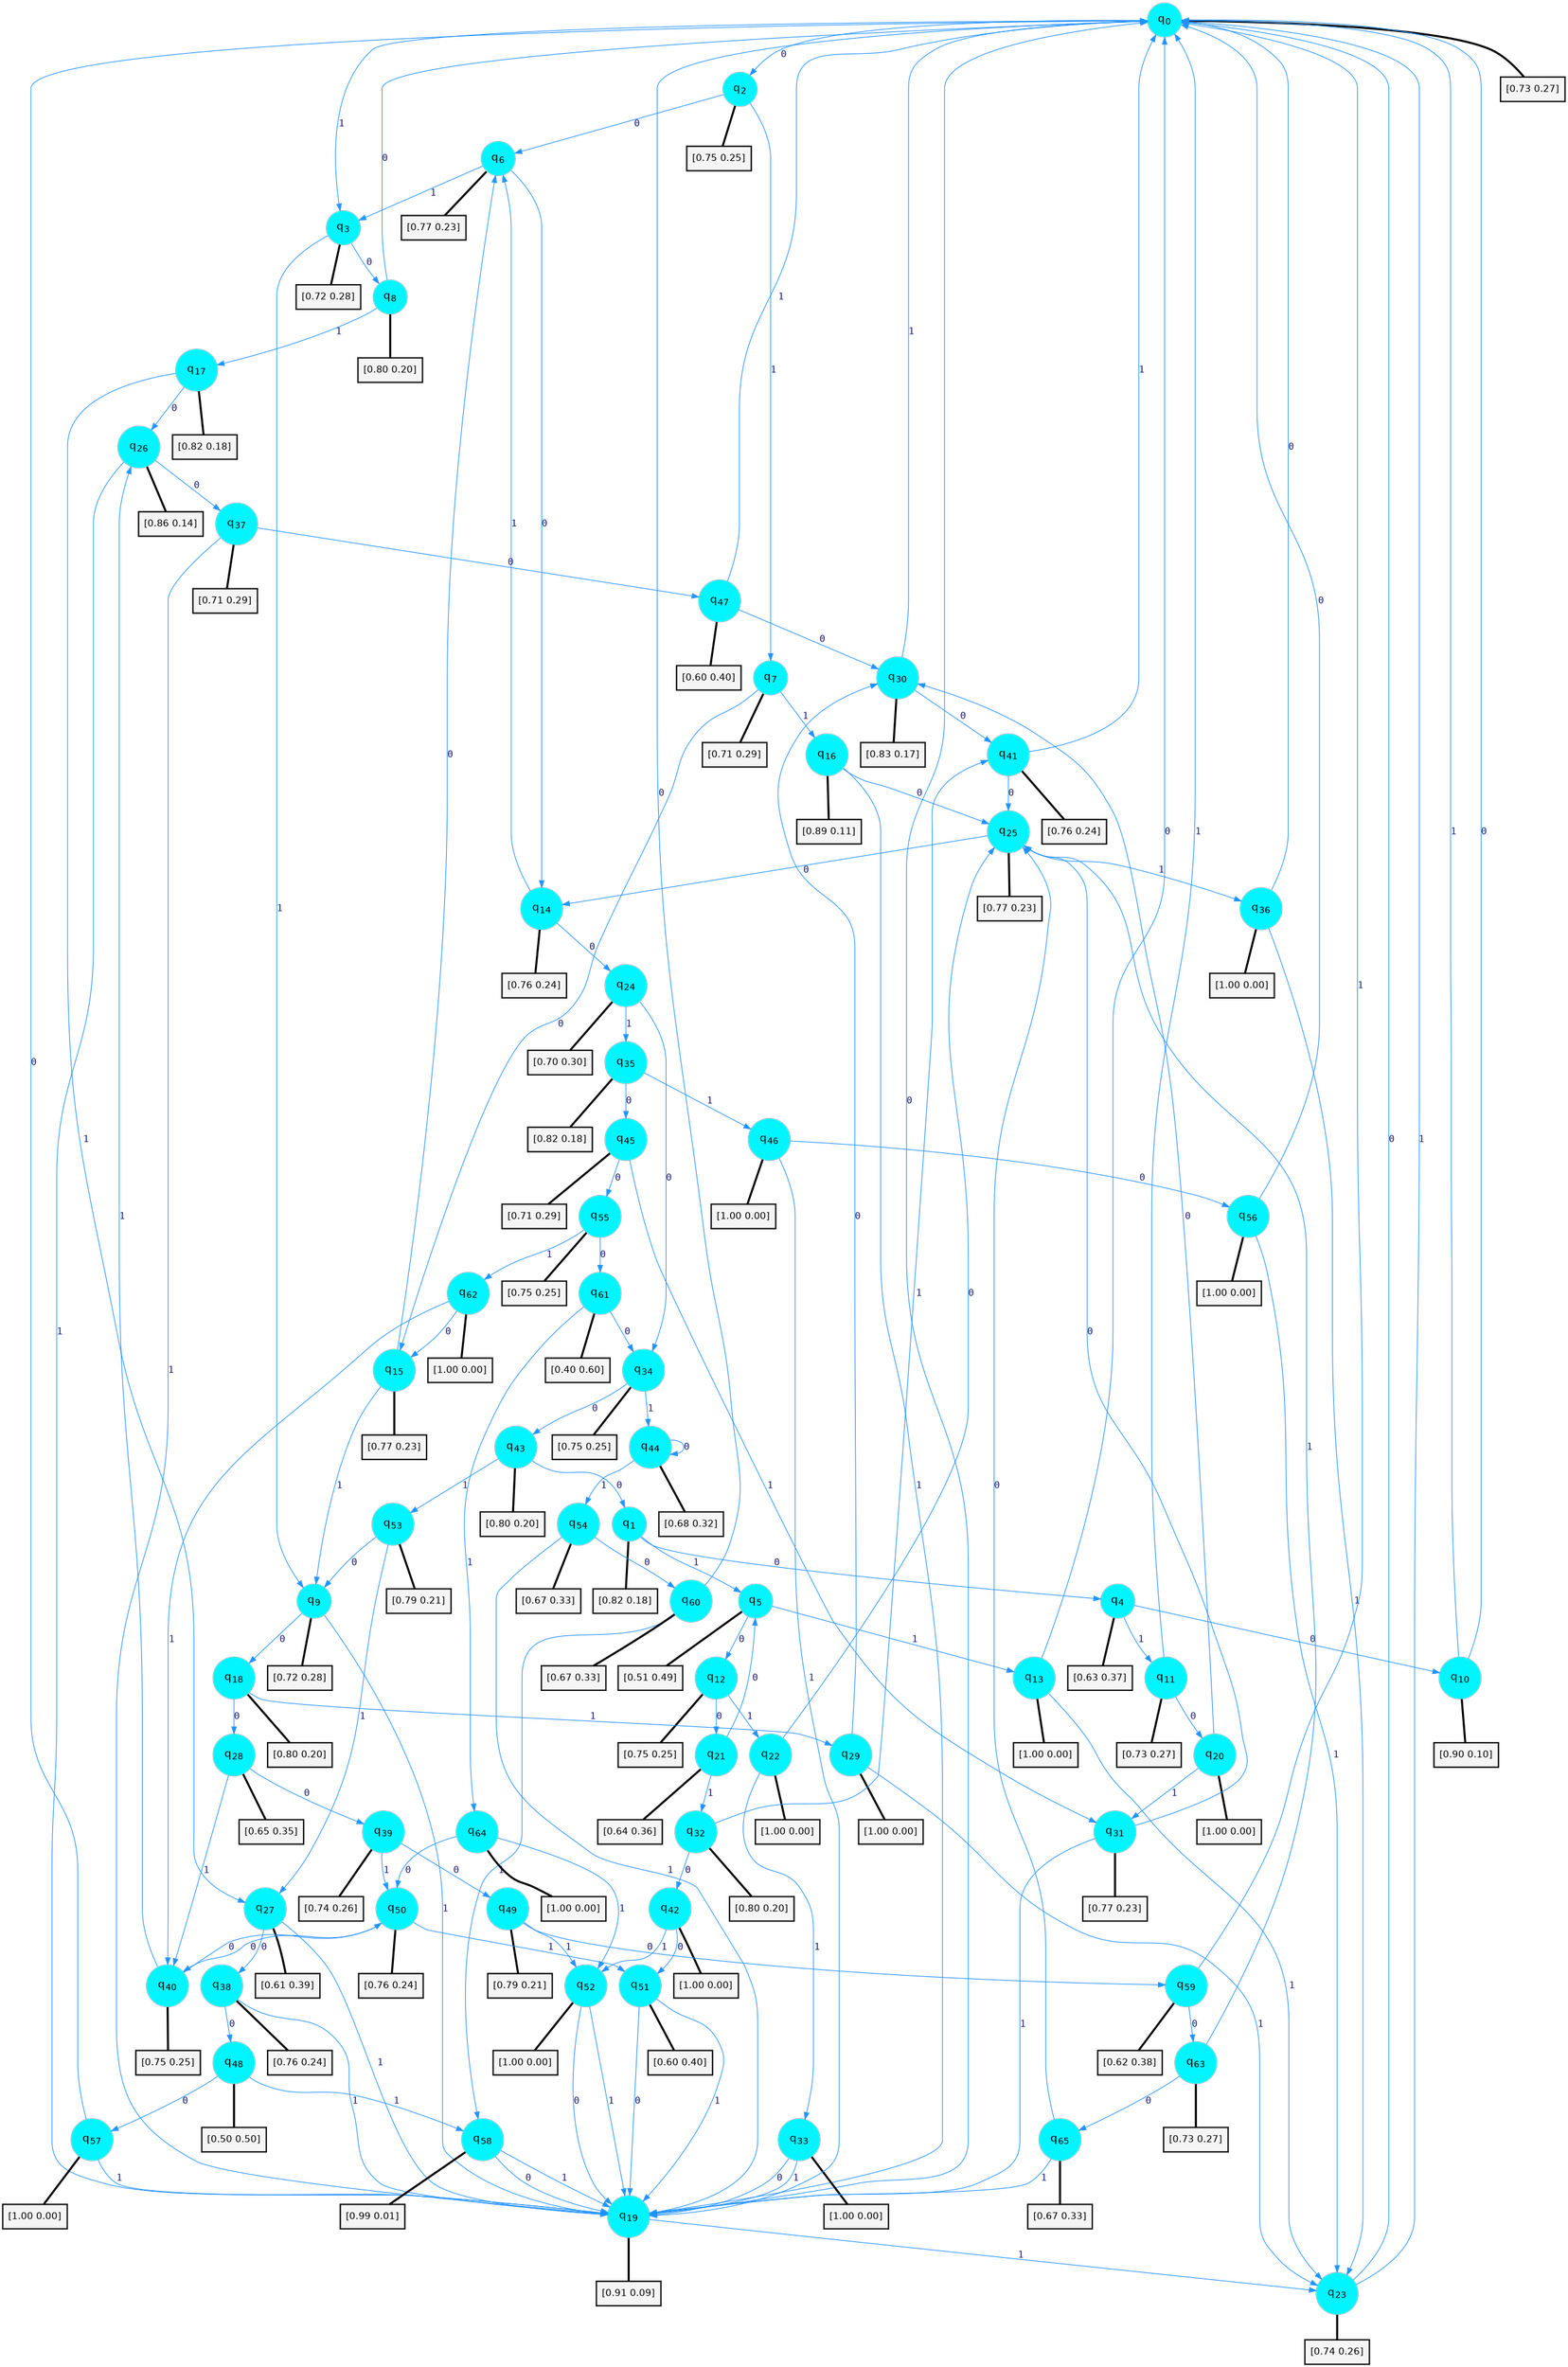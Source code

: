 digraph G {
graph [
bgcolor=transparent, dpi=300, rankdir=TD, size="40,25"];
node [
color=gray, fillcolor=turquoise1, fontcolor=black, fontname=Helvetica, fontsize=16, fontweight=bold, shape=circle, style=filled];
edge [
arrowsize=1, color=dodgerblue1, fontcolor=midnightblue, fontname=courier, fontweight=bold, penwidth=1, style=solid, weight=20];
0[label=<q<SUB>0</SUB>>];
1[label=<q<SUB>1</SUB>>];
2[label=<q<SUB>2</SUB>>];
3[label=<q<SUB>3</SUB>>];
4[label=<q<SUB>4</SUB>>];
5[label=<q<SUB>5</SUB>>];
6[label=<q<SUB>6</SUB>>];
7[label=<q<SUB>7</SUB>>];
8[label=<q<SUB>8</SUB>>];
9[label=<q<SUB>9</SUB>>];
10[label=<q<SUB>10</SUB>>];
11[label=<q<SUB>11</SUB>>];
12[label=<q<SUB>12</SUB>>];
13[label=<q<SUB>13</SUB>>];
14[label=<q<SUB>14</SUB>>];
15[label=<q<SUB>15</SUB>>];
16[label=<q<SUB>16</SUB>>];
17[label=<q<SUB>17</SUB>>];
18[label=<q<SUB>18</SUB>>];
19[label=<q<SUB>19</SUB>>];
20[label=<q<SUB>20</SUB>>];
21[label=<q<SUB>21</SUB>>];
22[label=<q<SUB>22</SUB>>];
23[label=<q<SUB>23</SUB>>];
24[label=<q<SUB>24</SUB>>];
25[label=<q<SUB>25</SUB>>];
26[label=<q<SUB>26</SUB>>];
27[label=<q<SUB>27</SUB>>];
28[label=<q<SUB>28</SUB>>];
29[label=<q<SUB>29</SUB>>];
30[label=<q<SUB>30</SUB>>];
31[label=<q<SUB>31</SUB>>];
32[label=<q<SUB>32</SUB>>];
33[label=<q<SUB>33</SUB>>];
34[label=<q<SUB>34</SUB>>];
35[label=<q<SUB>35</SUB>>];
36[label=<q<SUB>36</SUB>>];
37[label=<q<SUB>37</SUB>>];
38[label=<q<SUB>38</SUB>>];
39[label=<q<SUB>39</SUB>>];
40[label=<q<SUB>40</SUB>>];
41[label=<q<SUB>41</SUB>>];
42[label=<q<SUB>42</SUB>>];
43[label=<q<SUB>43</SUB>>];
44[label=<q<SUB>44</SUB>>];
45[label=<q<SUB>45</SUB>>];
46[label=<q<SUB>46</SUB>>];
47[label=<q<SUB>47</SUB>>];
48[label=<q<SUB>48</SUB>>];
49[label=<q<SUB>49</SUB>>];
50[label=<q<SUB>50</SUB>>];
51[label=<q<SUB>51</SUB>>];
52[label=<q<SUB>52</SUB>>];
53[label=<q<SUB>53</SUB>>];
54[label=<q<SUB>54</SUB>>];
55[label=<q<SUB>55</SUB>>];
56[label=<q<SUB>56</SUB>>];
57[label=<q<SUB>57</SUB>>];
58[label=<q<SUB>58</SUB>>];
59[label=<q<SUB>59</SUB>>];
60[label=<q<SUB>60</SUB>>];
61[label=<q<SUB>61</SUB>>];
62[label=<q<SUB>62</SUB>>];
63[label=<q<SUB>63</SUB>>];
64[label=<q<SUB>64</SUB>>];
65[label=<q<SUB>65</SUB>>];
66[label="[0.73 0.27]", shape=box,fontcolor=black, fontname=Helvetica, fontsize=14, penwidth=2, fillcolor=whitesmoke,color=black];
67[label="[0.82 0.18]", shape=box,fontcolor=black, fontname=Helvetica, fontsize=14, penwidth=2, fillcolor=whitesmoke,color=black];
68[label="[0.75 0.25]", shape=box,fontcolor=black, fontname=Helvetica, fontsize=14, penwidth=2, fillcolor=whitesmoke,color=black];
69[label="[0.72 0.28]", shape=box,fontcolor=black, fontname=Helvetica, fontsize=14, penwidth=2, fillcolor=whitesmoke,color=black];
70[label="[0.63 0.37]", shape=box,fontcolor=black, fontname=Helvetica, fontsize=14, penwidth=2, fillcolor=whitesmoke,color=black];
71[label="[0.51 0.49]", shape=box,fontcolor=black, fontname=Helvetica, fontsize=14, penwidth=2, fillcolor=whitesmoke,color=black];
72[label="[0.77 0.23]", shape=box,fontcolor=black, fontname=Helvetica, fontsize=14, penwidth=2, fillcolor=whitesmoke,color=black];
73[label="[0.71 0.29]", shape=box,fontcolor=black, fontname=Helvetica, fontsize=14, penwidth=2, fillcolor=whitesmoke,color=black];
74[label="[0.80 0.20]", shape=box,fontcolor=black, fontname=Helvetica, fontsize=14, penwidth=2, fillcolor=whitesmoke,color=black];
75[label="[0.72 0.28]", shape=box,fontcolor=black, fontname=Helvetica, fontsize=14, penwidth=2, fillcolor=whitesmoke,color=black];
76[label="[0.90 0.10]", shape=box,fontcolor=black, fontname=Helvetica, fontsize=14, penwidth=2, fillcolor=whitesmoke,color=black];
77[label="[0.73 0.27]", shape=box,fontcolor=black, fontname=Helvetica, fontsize=14, penwidth=2, fillcolor=whitesmoke,color=black];
78[label="[0.75 0.25]", shape=box,fontcolor=black, fontname=Helvetica, fontsize=14, penwidth=2, fillcolor=whitesmoke,color=black];
79[label="[1.00 0.00]", shape=box,fontcolor=black, fontname=Helvetica, fontsize=14, penwidth=2, fillcolor=whitesmoke,color=black];
80[label="[0.76 0.24]", shape=box,fontcolor=black, fontname=Helvetica, fontsize=14, penwidth=2, fillcolor=whitesmoke,color=black];
81[label="[0.77 0.23]", shape=box,fontcolor=black, fontname=Helvetica, fontsize=14, penwidth=2, fillcolor=whitesmoke,color=black];
82[label="[0.89 0.11]", shape=box,fontcolor=black, fontname=Helvetica, fontsize=14, penwidth=2, fillcolor=whitesmoke,color=black];
83[label="[0.82 0.18]", shape=box,fontcolor=black, fontname=Helvetica, fontsize=14, penwidth=2, fillcolor=whitesmoke,color=black];
84[label="[0.80 0.20]", shape=box,fontcolor=black, fontname=Helvetica, fontsize=14, penwidth=2, fillcolor=whitesmoke,color=black];
85[label="[0.91 0.09]", shape=box,fontcolor=black, fontname=Helvetica, fontsize=14, penwidth=2, fillcolor=whitesmoke,color=black];
86[label="[1.00 0.00]", shape=box,fontcolor=black, fontname=Helvetica, fontsize=14, penwidth=2, fillcolor=whitesmoke,color=black];
87[label="[0.64 0.36]", shape=box,fontcolor=black, fontname=Helvetica, fontsize=14, penwidth=2, fillcolor=whitesmoke,color=black];
88[label="[1.00 0.00]", shape=box,fontcolor=black, fontname=Helvetica, fontsize=14, penwidth=2, fillcolor=whitesmoke,color=black];
89[label="[0.74 0.26]", shape=box,fontcolor=black, fontname=Helvetica, fontsize=14, penwidth=2, fillcolor=whitesmoke,color=black];
90[label="[0.70 0.30]", shape=box,fontcolor=black, fontname=Helvetica, fontsize=14, penwidth=2, fillcolor=whitesmoke,color=black];
91[label="[0.77 0.23]", shape=box,fontcolor=black, fontname=Helvetica, fontsize=14, penwidth=2, fillcolor=whitesmoke,color=black];
92[label="[0.86 0.14]", shape=box,fontcolor=black, fontname=Helvetica, fontsize=14, penwidth=2, fillcolor=whitesmoke,color=black];
93[label="[0.61 0.39]", shape=box,fontcolor=black, fontname=Helvetica, fontsize=14, penwidth=2, fillcolor=whitesmoke,color=black];
94[label="[0.65 0.35]", shape=box,fontcolor=black, fontname=Helvetica, fontsize=14, penwidth=2, fillcolor=whitesmoke,color=black];
95[label="[1.00 0.00]", shape=box,fontcolor=black, fontname=Helvetica, fontsize=14, penwidth=2, fillcolor=whitesmoke,color=black];
96[label="[0.83 0.17]", shape=box,fontcolor=black, fontname=Helvetica, fontsize=14, penwidth=2, fillcolor=whitesmoke,color=black];
97[label="[0.77 0.23]", shape=box,fontcolor=black, fontname=Helvetica, fontsize=14, penwidth=2, fillcolor=whitesmoke,color=black];
98[label="[0.80 0.20]", shape=box,fontcolor=black, fontname=Helvetica, fontsize=14, penwidth=2, fillcolor=whitesmoke,color=black];
99[label="[1.00 0.00]", shape=box,fontcolor=black, fontname=Helvetica, fontsize=14, penwidth=2, fillcolor=whitesmoke,color=black];
100[label="[0.75 0.25]", shape=box,fontcolor=black, fontname=Helvetica, fontsize=14, penwidth=2, fillcolor=whitesmoke,color=black];
101[label="[0.82 0.18]", shape=box,fontcolor=black, fontname=Helvetica, fontsize=14, penwidth=2, fillcolor=whitesmoke,color=black];
102[label="[1.00 0.00]", shape=box,fontcolor=black, fontname=Helvetica, fontsize=14, penwidth=2, fillcolor=whitesmoke,color=black];
103[label="[0.71 0.29]", shape=box,fontcolor=black, fontname=Helvetica, fontsize=14, penwidth=2, fillcolor=whitesmoke,color=black];
104[label="[0.76 0.24]", shape=box,fontcolor=black, fontname=Helvetica, fontsize=14, penwidth=2, fillcolor=whitesmoke,color=black];
105[label="[0.74 0.26]", shape=box,fontcolor=black, fontname=Helvetica, fontsize=14, penwidth=2, fillcolor=whitesmoke,color=black];
106[label="[0.75 0.25]", shape=box,fontcolor=black, fontname=Helvetica, fontsize=14, penwidth=2, fillcolor=whitesmoke,color=black];
107[label="[0.76 0.24]", shape=box,fontcolor=black, fontname=Helvetica, fontsize=14, penwidth=2, fillcolor=whitesmoke,color=black];
108[label="[1.00 0.00]", shape=box,fontcolor=black, fontname=Helvetica, fontsize=14, penwidth=2, fillcolor=whitesmoke,color=black];
109[label="[0.80 0.20]", shape=box,fontcolor=black, fontname=Helvetica, fontsize=14, penwidth=2, fillcolor=whitesmoke,color=black];
110[label="[0.68 0.32]", shape=box,fontcolor=black, fontname=Helvetica, fontsize=14, penwidth=2, fillcolor=whitesmoke,color=black];
111[label="[0.71 0.29]", shape=box,fontcolor=black, fontname=Helvetica, fontsize=14, penwidth=2, fillcolor=whitesmoke,color=black];
112[label="[1.00 0.00]", shape=box,fontcolor=black, fontname=Helvetica, fontsize=14, penwidth=2, fillcolor=whitesmoke,color=black];
113[label="[0.60 0.40]", shape=box,fontcolor=black, fontname=Helvetica, fontsize=14, penwidth=2, fillcolor=whitesmoke,color=black];
114[label="[0.50 0.50]", shape=box,fontcolor=black, fontname=Helvetica, fontsize=14, penwidth=2, fillcolor=whitesmoke,color=black];
115[label="[0.79 0.21]", shape=box,fontcolor=black, fontname=Helvetica, fontsize=14, penwidth=2, fillcolor=whitesmoke,color=black];
116[label="[0.76 0.24]", shape=box,fontcolor=black, fontname=Helvetica, fontsize=14, penwidth=2, fillcolor=whitesmoke,color=black];
117[label="[0.60 0.40]", shape=box,fontcolor=black, fontname=Helvetica, fontsize=14, penwidth=2, fillcolor=whitesmoke,color=black];
118[label="[1.00 0.00]", shape=box,fontcolor=black, fontname=Helvetica, fontsize=14, penwidth=2, fillcolor=whitesmoke,color=black];
119[label="[0.79 0.21]", shape=box,fontcolor=black, fontname=Helvetica, fontsize=14, penwidth=2, fillcolor=whitesmoke,color=black];
120[label="[0.67 0.33]", shape=box,fontcolor=black, fontname=Helvetica, fontsize=14, penwidth=2, fillcolor=whitesmoke,color=black];
121[label="[0.75 0.25]", shape=box,fontcolor=black, fontname=Helvetica, fontsize=14, penwidth=2, fillcolor=whitesmoke,color=black];
122[label="[1.00 0.00]", shape=box,fontcolor=black, fontname=Helvetica, fontsize=14, penwidth=2, fillcolor=whitesmoke,color=black];
123[label="[1.00 0.00]", shape=box,fontcolor=black, fontname=Helvetica, fontsize=14, penwidth=2, fillcolor=whitesmoke,color=black];
124[label="[0.99 0.01]", shape=box,fontcolor=black, fontname=Helvetica, fontsize=14, penwidth=2, fillcolor=whitesmoke,color=black];
125[label="[0.62 0.38]", shape=box,fontcolor=black, fontname=Helvetica, fontsize=14, penwidth=2, fillcolor=whitesmoke,color=black];
126[label="[0.67 0.33]", shape=box,fontcolor=black, fontname=Helvetica, fontsize=14, penwidth=2, fillcolor=whitesmoke,color=black];
127[label="[0.40 0.60]", shape=box,fontcolor=black, fontname=Helvetica, fontsize=14, penwidth=2, fillcolor=whitesmoke,color=black];
128[label="[1.00 0.00]", shape=box,fontcolor=black, fontname=Helvetica, fontsize=14, penwidth=2, fillcolor=whitesmoke,color=black];
129[label="[0.73 0.27]", shape=box,fontcolor=black, fontname=Helvetica, fontsize=14, penwidth=2, fillcolor=whitesmoke,color=black];
130[label="[1.00 0.00]", shape=box,fontcolor=black, fontname=Helvetica, fontsize=14, penwidth=2, fillcolor=whitesmoke,color=black];
131[label="[0.67 0.33]", shape=box,fontcolor=black, fontname=Helvetica, fontsize=14, penwidth=2, fillcolor=whitesmoke,color=black];
0->2 [label=0];
0->3 [label=1];
0->66 [arrowhead=none, penwidth=3,color=black];
1->4 [label=0];
1->5 [label=1];
1->67 [arrowhead=none, penwidth=3,color=black];
2->6 [label=0];
2->7 [label=1];
2->68 [arrowhead=none, penwidth=3,color=black];
3->8 [label=0];
3->9 [label=1];
3->69 [arrowhead=none, penwidth=3,color=black];
4->10 [label=0];
4->11 [label=1];
4->70 [arrowhead=none, penwidth=3,color=black];
5->12 [label=0];
5->13 [label=1];
5->71 [arrowhead=none, penwidth=3,color=black];
6->14 [label=0];
6->3 [label=1];
6->72 [arrowhead=none, penwidth=3,color=black];
7->15 [label=0];
7->16 [label=1];
7->73 [arrowhead=none, penwidth=3,color=black];
8->0 [label=0];
8->17 [label=1];
8->74 [arrowhead=none, penwidth=3,color=black];
9->18 [label=0];
9->19 [label=1];
9->75 [arrowhead=none, penwidth=3,color=black];
10->0 [label=0];
10->0 [label=1];
10->76 [arrowhead=none, penwidth=3,color=black];
11->20 [label=0];
11->0 [label=1];
11->77 [arrowhead=none, penwidth=3,color=black];
12->21 [label=0];
12->22 [label=1];
12->78 [arrowhead=none, penwidth=3,color=black];
13->0 [label=0];
13->23 [label=1];
13->79 [arrowhead=none, penwidth=3,color=black];
14->24 [label=0];
14->6 [label=1];
14->80 [arrowhead=none, penwidth=3,color=black];
15->6 [label=0];
15->9 [label=1];
15->81 [arrowhead=none, penwidth=3,color=black];
16->25 [label=0];
16->19 [label=1];
16->82 [arrowhead=none, penwidth=3,color=black];
17->26 [label=0];
17->27 [label=1];
17->83 [arrowhead=none, penwidth=3,color=black];
18->28 [label=0];
18->29 [label=1];
18->84 [arrowhead=none, penwidth=3,color=black];
19->0 [label=0];
19->23 [label=1];
19->85 [arrowhead=none, penwidth=3,color=black];
20->30 [label=0];
20->31 [label=1];
20->86 [arrowhead=none, penwidth=3,color=black];
21->5 [label=0];
21->32 [label=1];
21->87 [arrowhead=none, penwidth=3,color=black];
22->25 [label=0];
22->33 [label=1];
22->88 [arrowhead=none, penwidth=3,color=black];
23->0 [label=0];
23->0 [label=1];
23->89 [arrowhead=none, penwidth=3,color=black];
24->34 [label=0];
24->35 [label=1];
24->90 [arrowhead=none, penwidth=3,color=black];
25->14 [label=0];
25->36 [label=1];
25->91 [arrowhead=none, penwidth=3,color=black];
26->37 [label=0];
26->19 [label=1];
26->92 [arrowhead=none, penwidth=3,color=black];
27->38 [label=0];
27->19 [label=1];
27->93 [arrowhead=none, penwidth=3,color=black];
28->39 [label=0];
28->40 [label=1];
28->94 [arrowhead=none, penwidth=3,color=black];
29->30 [label=0];
29->23 [label=1];
29->95 [arrowhead=none, penwidth=3,color=black];
30->41 [label=0];
30->0 [label=1];
30->96 [arrowhead=none, penwidth=3,color=black];
31->25 [label=0];
31->19 [label=1];
31->97 [arrowhead=none, penwidth=3,color=black];
32->42 [label=0];
32->41 [label=1];
32->98 [arrowhead=none, penwidth=3,color=black];
33->19 [label=0];
33->19 [label=1];
33->99 [arrowhead=none, penwidth=3,color=black];
34->43 [label=0];
34->44 [label=1];
34->100 [arrowhead=none, penwidth=3,color=black];
35->45 [label=0];
35->46 [label=1];
35->101 [arrowhead=none, penwidth=3,color=black];
36->0 [label=0];
36->23 [label=1];
36->102 [arrowhead=none, penwidth=3,color=black];
37->47 [label=0];
37->19 [label=1];
37->103 [arrowhead=none, penwidth=3,color=black];
38->48 [label=0];
38->19 [label=1];
38->104 [arrowhead=none, penwidth=3,color=black];
39->49 [label=0];
39->50 [label=1];
39->105 [arrowhead=none, penwidth=3,color=black];
40->50 [label=0];
40->26 [label=1];
40->106 [arrowhead=none, penwidth=3,color=black];
41->25 [label=0];
41->0 [label=1];
41->107 [arrowhead=none, penwidth=3,color=black];
42->51 [label=0];
42->52 [label=1];
42->108 [arrowhead=none, penwidth=3,color=black];
43->1 [label=0];
43->53 [label=1];
43->109 [arrowhead=none, penwidth=3,color=black];
44->44 [label=0];
44->54 [label=1];
44->110 [arrowhead=none, penwidth=3,color=black];
45->55 [label=0];
45->31 [label=1];
45->111 [arrowhead=none, penwidth=3,color=black];
46->56 [label=0];
46->19 [label=1];
46->112 [arrowhead=none, penwidth=3,color=black];
47->30 [label=0];
47->0 [label=1];
47->113 [arrowhead=none, penwidth=3,color=black];
48->57 [label=0];
48->58 [label=1];
48->114 [arrowhead=none, penwidth=3,color=black];
49->59 [label=0];
49->52 [label=1];
49->115 [arrowhead=none, penwidth=3,color=black];
50->40 [label=0];
50->51 [label=1];
50->116 [arrowhead=none, penwidth=3,color=black];
51->19 [label=0];
51->19 [label=1];
51->117 [arrowhead=none, penwidth=3,color=black];
52->19 [label=0];
52->19 [label=1];
52->118 [arrowhead=none, penwidth=3,color=black];
53->9 [label=0];
53->27 [label=1];
53->119 [arrowhead=none, penwidth=3,color=black];
54->60 [label=0];
54->19 [label=1];
54->120 [arrowhead=none, penwidth=3,color=black];
55->61 [label=0];
55->62 [label=1];
55->121 [arrowhead=none, penwidth=3,color=black];
56->0 [label=0];
56->23 [label=1];
56->122 [arrowhead=none, penwidth=3,color=black];
57->0 [label=0];
57->19 [label=1];
57->123 [arrowhead=none, penwidth=3,color=black];
58->19 [label=0];
58->19 [label=1];
58->124 [arrowhead=none, penwidth=3,color=black];
59->63 [label=0];
59->0 [label=1];
59->125 [arrowhead=none, penwidth=3,color=black];
60->0 [label=0];
60->58 [label=1];
60->126 [arrowhead=none, penwidth=3,color=black];
61->34 [label=0];
61->64 [label=1];
61->127 [arrowhead=none, penwidth=3,color=black];
62->15 [label=0];
62->40 [label=1];
62->128 [arrowhead=none, penwidth=3,color=black];
63->65 [label=0];
63->25 [label=1];
63->129 [arrowhead=none, penwidth=3,color=black];
64->50 [label=0];
64->52 [label=1];
64->130 [arrowhead=none, penwidth=3,color=black];
65->25 [label=0];
65->19 [label=1];
65->131 [arrowhead=none, penwidth=3,color=black];
}

